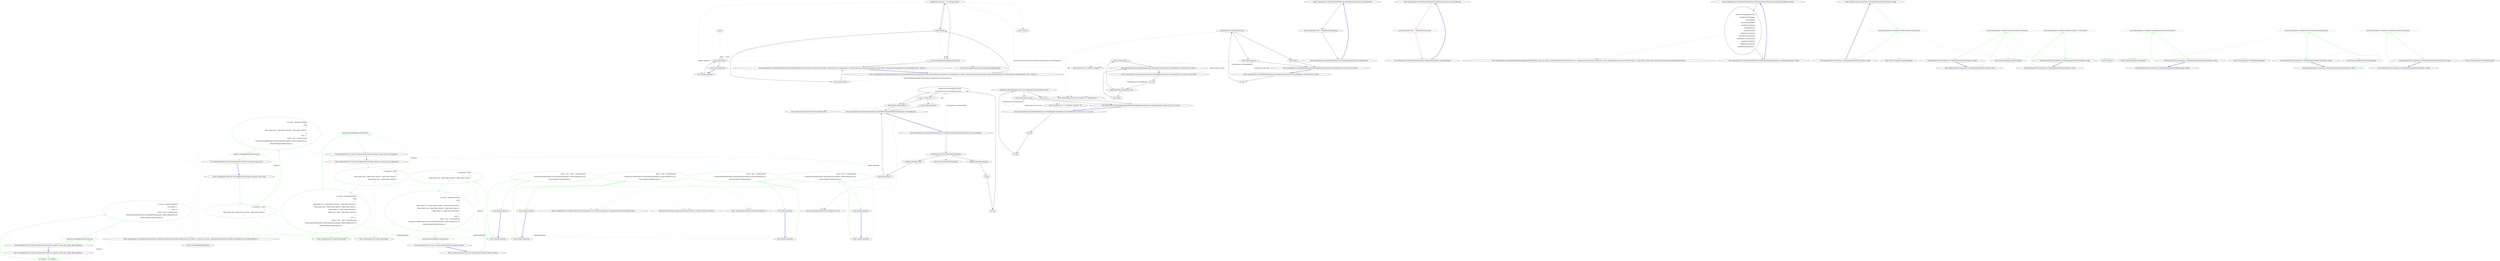 digraph  {
n58 [label=guard, span=""];
n0 [label="Entry CommandLine.Core.SpecificationExtensions.IsOption(CommandLine.Core.Specification)", span="11-11", cluster="CommandLine.Core.SpecificationExtensions.IsOption(CommandLine.Core.Specification)"];
n1 [label="return specification.Tag == SpecificationType.Option;", span="13-13", cluster="CommandLine.Core.SpecificationExtensions.IsOption(CommandLine.Core.Specification)"];
n2 [label="Exit CommandLine.Core.SpecificationExtensions.IsOption(CommandLine.Core.Specification)", span="11-11", cluster="CommandLine.Core.SpecificationExtensions.IsOption(CommandLine.Core.Specification)"];
n3 [label="Entry CommandLine.Core.SpecificationExtensions.IsValue(CommandLine.Core.Specification)", span="16-16", cluster="CommandLine.Core.SpecificationExtensions.IsValue(CommandLine.Core.Specification)"];
n4 [label="return specification.Tag == SpecificationType.Value;", span="18-18", cluster="CommandLine.Core.SpecificationExtensions.IsValue(CommandLine.Core.Specification)", color=red, community=0];
n5 [label="Exit CommandLine.Core.SpecificationExtensions.IsValue(CommandLine.Core.Specification)", span="16-16", cluster="CommandLine.Core.SpecificationExtensions.IsValue(CommandLine.Core.Specification)"];
n6 [label="Entry CommandLine.Core.SpecificationExtensions.WithLongName(CommandLine.Core.OptionSpecification, string)", span="21-21", cluster="CommandLine.Core.SpecificationExtensions.WithLongName(CommandLine.Core.OptionSpecification, string)"];
n7 [label="return new OptionSpecification(\r\n                specification.ShortName,\r\n                newLongName,\r\n                specification.Required,\r\n                specification.SetName,\r\n                specification.Min,\r\n                specification.Max,\r\n                specification.Separator,\r\n                specification.DefaultValue,\r\n                specification.ConversionType,\r\n                specification.HelpText,\r\n                specification.MetaValue,\r\n                specification.EnumValues);", span="23-35", cluster="CommandLine.Core.SpecificationExtensions.WithLongName(CommandLine.Core.OptionSpecification, string)"];
n8 [label="Exit CommandLine.Core.SpecificationExtensions.WithLongName(CommandLine.Core.OptionSpecification, string)", span="21-21", cluster="CommandLine.Core.SpecificationExtensions.WithLongName(CommandLine.Core.OptionSpecification, string)"];
n9 [label="Entry CommandLine.Core.OptionSpecification.OptionSpecification(string, string, bool, string, CommandLine.Infrastructure.Maybe<int>, CommandLine.Infrastructure.Maybe<int>, char, CommandLine.Infrastructure.Maybe<object>, System.Type, string, string, System.Collections.Generic.IEnumerable<string>)", span="17-17", cluster="CommandLine.Core.OptionSpecification.OptionSpecification(string, string, bool, string, CommandLine.Infrastructure.Maybe<int>, CommandLine.Infrastructure.Maybe<int>, char, CommandLine.Infrastructure.Maybe<object>, System.Type, string, string, System.Collections.Generic.IEnumerable<string>)"];
n10 [label="Entry CommandLine.Core.SpecificationExtensions.ThrowingValidate(System.Collections.Generic.IEnumerable<CommandLine.Core.Specification>, System.Collections.Generic.IEnumerable<System.Tuple<System.Func<CommandLine.Core.Specification, bool>, string>>)", span="38-38", cluster="CommandLine.Core.SpecificationExtensions.ThrowingValidate(System.Collections.Generic.IEnumerable<CommandLine.Core.Specification>, System.Collections.Generic.IEnumerable<System.Tuple<System.Func<CommandLine.Core.Specification, bool>, string>>)"];
n11 [label=guardsLookup, span="40-40", cluster="CommandLine.Core.SpecificationExtensions.ThrowingValidate(System.Collections.Generic.IEnumerable<CommandLine.Core.Specification>, System.Collections.Generic.IEnumerable<System.Tuple<System.Func<CommandLine.Core.Specification, bool>, string>>)"];
n12 [label="specifications.Any(spec => guard.Item1(spec))", span="42-42", cluster="CommandLine.Core.SpecificationExtensions.ThrowingValidate(System.Collections.Generic.IEnumerable<CommandLine.Core.Specification>, System.Collections.Generic.IEnumerable<System.Tuple<System.Func<CommandLine.Core.Specification, bool>, string>>)"];
n14 [label="return specifications;", span="48-48", cluster="CommandLine.Core.SpecificationExtensions.ThrowingValidate(System.Collections.Generic.IEnumerable<CommandLine.Core.Specification>, System.Collections.Generic.IEnumerable<System.Tuple<System.Func<CommandLine.Core.Specification, bool>, string>>)"];
n19 [label="guard.Item1(spec)", span="42-42", cluster="lambda expression"];
n13 [label="throw new ApplicationException(guard.Item2);", span="44-44", cluster="CommandLine.Core.SpecificationExtensions.ThrowingValidate(System.Collections.Generic.IEnumerable<CommandLine.Core.Specification>, System.Collections.Generic.IEnumerable<System.Tuple<System.Func<CommandLine.Core.Specification, bool>, string>>)"];
n16 [label="Entry Unk.Any", span="", cluster="Unk.Any"];
n18 [label="Entry lambda expression", span="42-42", cluster="lambda expression"];
n15 [label="Exit CommandLine.Core.SpecificationExtensions.ThrowingValidate(System.Collections.Generic.IEnumerable<CommandLine.Core.Specification>, System.Collections.Generic.IEnumerable<System.Tuple<System.Func<CommandLine.Core.Specification, bool>, string>>)", span="38-38", cluster="CommandLine.Core.SpecificationExtensions.ThrowingValidate(System.Collections.Generic.IEnumerable<CommandLine.Core.Specification>, System.Collections.Generic.IEnumerable<System.Tuple<System.Func<CommandLine.Core.Specification, bool>, string>>)"];
n17 [label="Entry System.ApplicationException.ApplicationException(string)", span="0-0", cluster="System.ApplicationException.ApplicationException(string)"];
n20 [label="Exit lambda expression", span="42-42", cluster="lambda expression"];
n21 [label="Entry System.Func<T, TResult>.Invoke(T)", span="0-0", cluster="System.Func<T, TResult>.Invoke(T)"];
n22 [label="Entry CommandLine.Core.SpecificationExtensions.CountOfMaxNumberOfValues(CommandLine.Core.Specification)", span="51-51", cluster="CommandLine.Core.SpecificationExtensions.CountOfMaxNumberOfValues(CommandLine.Core.Specification)"];
n23 [label="specification.ConversionType.ToDescriptorKind()", span="53-53", cluster="CommandLine.Core.SpecificationExtensions.CountOfMaxNumberOfValues(CommandLine.Core.Specification)"];
n29 [label="specification.Min.MatchJust(out min)\r\n                        && specification.Max.MatchJust(out max)", span="60-61", cluster="CommandLine.Core.SpecificationExtensions.CountOfMaxNumberOfValues(CommandLine.Core.Specification)"];
n24 [label="TypeDescriptorKind.Scalar", span="55-55", cluster="CommandLine.Core.SpecificationExtensions.CountOfMaxNumberOfValues(CommandLine.Core.Specification)"];
n26 [label="TypeDescriptorKind.Sequence", span="57-57", cluster="CommandLine.Core.SpecificationExtensions.CountOfMaxNumberOfValues(CommandLine.Core.Specification)"];
n34 [label="Entry System.Type.ToDescriptorKind()", span="22-22", cluster="System.Type.ToDescriptorKind()"];
n25 [label="return Maybe.Just(1);", span="56-56", cluster="CommandLine.Core.SpecificationExtensions.CountOfMaxNumberOfValues(CommandLine.Core.Specification)"];
n27 [label="int min", span="58-58", cluster="CommandLine.Core.SpecificationExtensions.CountOfMaxNumberOfValues(CommandLine.Core.Specification)"];
n28 [label="int max", span="59-59", cluster="CommandLine.Core.SpecificationExtensions.CountOfMaxNumberOfValues(CommandLine.Core.Specification)"];
n30 [label="min >= 0 && max >= 0", span="63-63", cluster="CommandLine.Core.SpecificationExtensions.CountOfMaxNumberOfValues(CommandLine.Core.Specification)"];
n32 [label="return Maybe.Nothing<int>();", span="71-71", cluster="CommandLine.Core.SpecificationExtensions.CountOfMaxNumberOfValues(CommandLine.Core.Specification)"];
n36 [label="Entry CommandLine.Infrastructure.Maybe<T>.MatchJust(out T)", span="31-31", cluster="CommandLine.Infrastructure.Maybe<T>.MatchJust(out T)"];
n31 [label="return Maybe.Just(max);", span="65-65", cluster="CommandLine.Core.SpecificationExtensions.CountOfMaxNumberOfValues(CommandLine.Core.Specification)"];
n33 [label="Exit CommandLine.Core.SpecificationExtensions.CountOfMaxNumberOfValues(CommandLine.Core.Specification)", span="51-51", cluster="CommandLine.Core.SpecificationExtensions.CountOfMaxNumberOfValues(CommandLine.Core.Specification)"];
n35 [label="Entry CommandLine.Infrastructure.Maybe.Just<T>(T)", span="68-68", cluster="CommandLine.Infrastructure.Maybe.Just<T>(T)"];
n37 [label="Entry CommandLine.Infrastructure.Maybe.Nothing<T>()", span="63-63", cluster="CommandLine.Infrastructure.Maybe.Nothing<T>()"];
n38 [label="Entry CommandLine.Core.SpecificationExtensions.HavingRange(CommandLine.Core.Specification, System.Func<int, int, bool>)", span="74-74", cluster="CommandLine.Core.SpecificationExtensions.HavingRange(CommandLine.Core.Specification, System.Func<int, int, bool>)"];
n39 [label="int min", span="76-76", cluster="CommandLine.Core.SpecificationExtensions.HavingRange(CommandLine.Core.Specification, System.Func<int, int, bool>)"];
n41 [label="specification.Min.MatchJust(out min) && specification.Max.MatchJust(out max)", span="78-78", cluster="CommandLine.Core.SpecificationExtensions.HavingRange(CommandLine.Core.Specification, System.Func<int, int, bool>)"];
n42 [label="return predicate(min, max);", span="80-80", cluster="CommandLine.Core.SpecificationExtensions.HavingRange(CommandLine.Core.Specification, System.Func<int, int, bool>)"];
n40 [label="int max", span="77-77", cluster="CommandLine.Core.SpecificationExtensions.HavingRange(CommandLine.Core.Specification, System.Func<int, int, bool>)"];
n43 [label="return false;", span="82-82", cluster="CommandLine.Core.SpecificationExtensions.HavingRange(CommandLine.Core.Specification, System.Func<int, int, bool>)"];
n44 [label="Exit CommandLine.Core.SpecificationExtensions.HavingRange(CommandLine.Core.Specification, System.Func<int, int, bool>)", span="74-74", cluster="CommandLine.Core.SpecificationExtensions.HavingRange(CommandLine.Core.Specification, System.Func<int, int, bool>)"];
n45 [label="Entry System.Func<T1, T2, TResult>.Invoke(T1, T2)", span="0-0", cluster="System.Func<T1, T2, TResult>.Invoke(T1, T2)"];
n46 [label="Entry CommandLine.Core.SpecificationExtensions.HavingMin(CommandLine.Core.Specification, System.Func<int, bool>)", span="85-85", cluster="CommandLine.Core.SpecificationExtensions.HavingMin(CommandLine.Core.Specification, System.Func<int, bool>)"];
n47 [label="int min", span="87-87", cluster="CommandLine.Core.SpecificationExtensions.HavingMin(CommandLine.Core.Specification, System.Func<int, bool>)"];
n48 [label="specification.Min.MatchJust(out min)", span="88-88", cluster="CommandLine.Core.SpecificationExtensions.HavingMin(CommandLine.Core.Specification, System.Func<int, bool>)"];
n49 [label="return predicate(min);", span="90-90", cluster="CommandLine.Core.SpecificationExtensions.HavingMin(CommandLine.Core.Specification, System.Func<int, bool>)"];
n50 [label="return false;", span="92-92", cluster="CommandLine.Core.SpecificationExtensions.HavingMin(CommandLine.Core.Specification, System.Func<int, bool>)"];
n51 [label="Exit CommandLine.Core.SpecificationExtensions.HavingMin(CommandLine.Core.Specification, System.Func<int, bool>)", span="85-85", cluster="CommandLine.Core.SpecificationExtensions.HavingMin(CommandLine.Core.Specification, System.Func<int, bool>)"];
n52 [label="Entry CommandLine.Core.SpecificationExtensions.HavingMax(CommandLine.Core.Specification, System.Func<int, bool>)", span="95-95", cluster="CommandLine.Core.SpecificationExtensions.HavingMax(CommandLine.Core.Specification, System.Func<int, bool>)"];
n53 [label="int max", span="97-97", cluster="CommandLine.Core.SpecificationExtensions.HavingMax(CommandLine.Core.Specification, System.Func<int, bool>)"];
n54 [label="specification.Max.MatchJust(out max)", span="98-98", cluster="CommandLine.Core.SpecificationExtensions.HavingMax(CommandLine.Core.Specification, System.Func<int, bool>)"];
n55 [label="return predicate(max);", span="100-100", cluster="CommandLine.Core.SpecificationExtensions.HavingMax(CommandLine.Core.Specification, System.Func<int, bool>)"];
n56 [label="return false;", span="102-102", cluster="CommandLine.Core.SpecificationExtensions.HavingMax(CommandLine.Core.Specification, System.Func<int, bool>)"];
n57 [label="Exit CommandLine.Core.SpecificationExtensions.HavingMax(CommandLine.Core.Specification, System.Func<int, bool>)", span="95-95", cluster="CommandLine.Core.SpecificationExtensions.HavingMax(CommandLine.Core.Specification, System.Func<int, bool>)"];
m1_32 [label="Entry CommandLine.Tests.Unit.Core.SequenceTests.Partition_sequence_values_only()", span="76-76", cluster="CommandLine.Tests.Unit.Core.SequenceTests.Partition_sequence_values_only()", file="DateHumanizeTests.cs"];
m1_33 [label="var expected = new[]\r\n                {\r\n                    Token.Name(''seq''), Token.Value(''seqval0''), Token.Value(''seqval1'')\r\n                }", span="78-81", cluster="CommandLine.Tests.Unit.Core.SequenceTests.Partition_sequence_values_only()", file="DateHumanizeTests.cs", color=green, community=0];
m1_34 [label="var result = Sequence.Partition(\r\n                new[]\r\n                    {\r\n                        Token.Name(''seq''), Token.Value(''seqval0''), Token.Value(''seqval1'')\r\n                    },\r\n                name =>\r\n                    new[] { ''seq'' }.Contains(name)\r\n                        ? Maybe.Just(TypeDescriptor.Create(TargetType.Sequence, Maybe.Nothing<int>()))\r\n                        : Maybe.Nothing<TypeDescriptor>())", span="83-91", cluster="CommandLine.Tests.Unit.Core.SequenceTests.Partition_sequence_values_only()", file="DateHumanizeTests.cs", color=green, community=0];
m1_35 [label="expected.ShouldAllBeEquivalentTo(result)", span="93-93", cluster="CommandLine.Tests.Unit.Core.SequenceTests.Partition_sequence_values_only()", file="DateHumanizeTests.cs", color=green, community=0];
m1_36 [label="Exit CommandLine.Tests.Unit.Core.SequenceTests.Partition_sequence_values_only()", span="76-76", cluster="CommandLine.Tests.Unit.Core.SequenceTests.Partition_sequence_values_only()", file="DateHumanizeTests.cs"];
m1_10 [label="Entry System.Collections.Generic.IEnumerable<TSource>.Contains<TSource>(TSource)", span="0-0", cluster="System.Collections.Generic.IEnumerable<TSource>.Contains<TSource>(TSource)", file="DateHumanizeTests.cs"];
m1_19 [label="Entry CommandLine.Core.Token.Name(string)", span="19-19", cluster="CommandLine.Core.Token.Name(string)", file="DateHumanizeTests.cs"];
m1_12 [label="Entry CommandLine.Core.TypeDescriptor.Create(CommandLine.Core.TypeDescriptorKind, CommandLine.Infrastructure.Maybe<int>)", span="36-36", cluster="CommandLine.Core.TypeDescriptor.Create(CommandLine.Core.TypeDescriptorKind, CommandLine.Infrastructure.Maybe<int>)", file="DateHumanizeTests.cs"];
m1_5 [label="Entry CommandLine.Core.Sequence.Partition(System.Collections.Generic.IEnumerable<CommandLine.Core.Token>, System.Func<string, CommandLine.Infrastructure.Maybe<CommandLine.Core.TypeDescriptor>>)", span="11-11", cluster="CommandLine.Core.Sequence.Partition(System.Collections.Generic.IEnumerable<CommandLine.Core.Token>, System.Func<string, CommandLine.Infrastructure.Maybe<CommandLine.Core.TypeDescriptor>>)", file="DateHumanizeTests.cs"];
m1_11 [label="Entry CommandLine.Infrastructure.Maybe.Nothing<T>()", span="63-63", cluster="CommandLine.Infrastructure.Maybe.Nothing<T>()", file="DateHumanizeTests.cs"];
m1_14 [label="Entry CommandLine.Tests.Unit.Core.SequenceTests.Partition_sequence_values()", span="28-28", cluster="CommandLine.Tests.Unit.Core.SequenceTests.Partition_sequence_values()", file="DateHumanizeTests.cs"];
m1_15 [label="var expected = new[]\r\n                {\r\n                    Token.Name(''seq''), Token.Value(''seqval0''), Token.Value(''seqval1'')\r\n                }", span="30-33", cluster="CommandLine.Tests.Unit.Core.SequenceTests.Partition_sequence_values()", file="DateHumanizeTests.cs", color=green, community=0];
m1_16 [label="var result = Sequence.Partition(\r\n                new[]\r\n                    {\r\n                        Token.Name(''str''), Token.Value(''strvalue''), Token.Value(''freevalue''),\r\n                        Token.Name(''seq''), Token.Value(''seqval0''), Token.Value(''seqval1''),\r\n                        Token.Name(''x''), Token.Value(''freevalue2'')\r\n                    },\r\n                name =>\r\n                    new[] { ''seq'' }.Contains(name)\r\n                        ? Maybe.Just(TypeDescriptor.Create(TargetType.Sequence, Maybe.Nothing<int>()))\r\n                        : Maybe.Nothing<TypeDescriptor>())", span="35-45", cluster="CommandLine.Tests.Unit.Core.SequenceTests.Partition_sequence_values()", file="DateHumanizeTests.cs", color=green, community=0];
m1_17 [label="expected.ShouldAllBeEquivalentTo(result)", span="47-47", cluster="CommandLine.Tests.Unit.Core.SequenceTests.Partition_sequence_values()", file="DateHumanizeTests.cs", color=green, community=0];
m1_18 [label="Exit CommandLine.Tests.Unit.Core.SequenceTests.Partition_sequence_values()", span="28-28", cluster="CommandLine.Tests.Unit.Core.SequenceTests.Partition_sequence_values()", file="DateHumanizeTests.cs"];
m1_0 [label="Entry CommandLine.Tests.Unit.Core.SequenceTests.Partition_sequence_values_from_empty_token_sequence()", span="13-13", cluster="CommandLine.Tests.Unit.Core.SequenceTests.Partition_sequence_values_from_empty_token_sequence()", file="DateHumanizeTests.cs"];
m1_1 [label="var expected = new Token[] { }", span="15-15", cluster="CommandLine.Tests.Unit.Core.SequenceTests.Partition_sequence_values_from_empty_token_sequence()", file="DateHumanizeTests.cs", color=green, community=0];
m1_2 [label="var result = Sequence.Partition(\r\n                new Token[] { },\r\n                name =>\r\n                    new[] { ''seq'' }.Contains(name)\r\n                        ? Maybe.Just(TypeDescriptor.Create(TargetType.Sequence, Maybe.Nothing<int>()))\r\n                        : Maybe.Nothing<TypeDescriptor>())", span="17-22", cluster="CommandLine.Tests.Unit.Core.SequenceTests.Partition_sequence_values_from_empty_token_sequence()", file="DateHumanizeTests.cs", color=green, community=0];
m1_3 [label="expected.ShouldAllBeEquivalentTo(result)", span="24-24", cluster="CommandLine.Tests.Unit.Core.SequenceTests.Partition_sequence_values_from_empty_token_sequence()", file="DateHumanizeTests.cs", color=green, community=0];
m1_4 [label="Exit CommandLine.Tests.Unit.Core.SequenceTests.Partition_sequence_values_from_empty_token_sequence()", span="13-13", cluster="CommandLine.Tests.Unit.Core.SequenceTests.Partition_sequence_values_from_empty_token_sequence()", file="DateHumanizeTests.cs"];
m1_24 [label="Entry CommandLine.Tests.Unit.Core.SequenceTests.Partition_sequence_values_from_two_sequneces()", span="51-51", cluster="CommandLine.Tests.Unit.Core.SequenceTests.Partition_sequence_values_from_two_sequneces()", file="DateHumanizeTests.cs"];
m1_25 [label="var expected = new[]\r\n                {\r\n                    Token.Name(''seq''), Token.Value(''seqval0''), Token.Value(''seqval1''),\r\n                    Token.Name(''seqb''), Token.Value(''seqbval0'')\r\n                }", span="53-57", cluster="CommandLine.Tests.Unit.Core.SequenceTests.Partition_sequence_values_from_two_sequneces()", file="DateHumanizeTests.cs", color=green, community=0];
m1_26 [label="var result = Sequence.Partition(\r\n                new[]\r\n                    {\r\n                        Token.Name(''str''), Token.Value(''strvalue''), Token.Value(''freevalue''),\r\n                        Token.Name(''seq''), Token.Value(''seqval0''), Token.Value(''seqval1''),\r\n                        Token.Name(''x''), Token.Value(''freevalue2''),\r\n                        Token.Name(''seqb''), Token.Value(''seqbval0'')\r\n                    },\r\n                name =>\r\n                    new[] { ''seq'', ''seqb'' }.Contains(name)\r\n                        ? Maybe.Just(TypeDescriptor.Create(TargetType.Sequence, Maybe.Nothing<int>()))\r\n                        : Maybe.Nothing<TypeDescriptor>())", span="59-70", cluster="CommandLine.Tests.Unit.Core.SequenceTests.Partition_sequence_values_from_two_sequneces()", file="DateHumanizeTests.cs", color=green, community=0];
m1_27 [label="expected.ShouldAllBeEquivalentTo(result)", span="72-72", cluster="CommandLine.Tests.Unit.Core.SequenceTests.Partition_sequence_values_from_two_sequneces()", file="DateHumanizeTests.cs", color=green, community=0];
m1_28 [label="Exit CommandLine.Tests.Unit.Core.SequenceTests.Partition_sequence_values_from_two_sequneces()", span="51-51", cluster="CommandLine.Tests.Unit.Core.SequenceTests.Partition_sequence_values_from_two_sequneces()", file="DateHumanizeTests.cs"];
m1_37 [label="Entry lambda expression", span="88-91", cluster="lambda expression", file="DateHumanizeTests.cs"];
m1_7 [label="Entry lambda expression", span="19-22", cluster="lambda expression", file="DateHumanizeTests.cs"];
m1_8 [label="new[] { ''seq'' }.Contains(name)\r\n                        ? Maybe.Just(TypeDescriptor.Create(TargetType.Sequence, Maybe.Nothing<int>()))\r\n                        : Maybe.Nothing<TypeDescriptor>()", span="20-22", cluster="lambda expression", file="DateHumanizeTests.cs", color=green, community=0];
m1_9 [label="Exit lambda expression", span="19-22", cluster="lambda expression", file="DateHumanizeTests.cs"];
m1_21 [label="Entry lambda expression", span="42-45", cluster="lambda expression", file="DateHumanizeTests.cs"];
m1_22 [label="new[] { ''seq'' }.Contains(name)\r\n                        ? Maybe.Just(TypeDescriptor.Create(TargetType.Sequence, Maybe.Nothing<int>()))\r\n                        : Maybe.Nothing<TypeDescriptor>()", span="43-45", cluster="lambda expression", file="DateHumanizeTests.cs", color=green, community=0];
m1_23 [label="Exit lambda expression", span="42-45", cluster="lambda expression", file="DateHumanizeTests.cs"];
m1_29 [label="Entry lambda expression", span="67-70", cluster="lambda expression", file="DateHumanizeTests.cs"];
m1_30 [label="new[] { ''seq'', ''seqb'' }.Contains(name)\r\n                        ? Maybe.Just(TypeDescriptor.Create(TargetType.Sequence, Maybe.Nothing<int>()))\r\n                        : Maybe.Nothing<TypeDescriptor>()", span="68-70", cluster="lambda expression", file="DateHumanizeTests.cs", color=green, community=0];
m1_31 [label="Exit lambda expression", span="67-70", cluster="lambda expression", file="DateHumanizeTests.cs"];
m1_38 [label="new[] { ''seq'' }.Contains(name)\r\n                        ? Maybe.Just(TypeDescriptor.Create(TargetType.Sequence, Maybe.Nothing<int>()))\r\n                        : Maybe.Nothing<TypeDescriptor>()", span="89-91", cluster="lambda expression", file="DateHumanizeTests.cs", color=green, community=0];
m1_39 [label="Exit lambda expression", span="88-91", cluster="lambda expression", file="DateHumanizeTests.cs"];
m1_20 [label="Entry CommandLine.Core.Token.Value(string)", span="24-24", cluster="CommandLine.Core.Token.Value(string)", file="DateHumanizeTests.cs"];
m1_6 [label="Entry Unk.ShouldAllBeEquivalentTo", span="", cluster="Unk.ShouldAllBeEquivalentTo", file="DateHumanizeTests.cs"];
m2_16 [label="Entry Humanizer.Tests.Localisation.cs.TimeSpanHumanizeTests.Hours(int, string)", span="60-60", cluster="Humanizer.Tests.Localisation.cs.TimeSpanHumanizeTests.Hours(int, string)", file="TimeSpanHumanizeTests.cs"];
m2_17 [label="Assert.Equal(expected, TimeSpan.FromHours(number).Humanize())", span="62-62", cluster="Humanizer.Tests.Localisation.cs.TimeSpanHumanizeTests.Hours(int, string)", color=green, community=0, file="TimeSpanHumanizeTests.cs"];
m2_18 [label="Exit Humanizer.Tests.Localisation.cs.TimeSpanHumanizeTests.Hours(int, string)", span="60-60", cluster="Humanizer.Tests.Localisation.cs.TimeSpanHumanizeTests.Hours(int, string)", file="TimeSpanHumanizeTests.cs"];
m2_23 [label="Entry System.TimeSpan.FromDays(double)", span="0-0", cluster="System.TimeSpan.FromDays(double)", file="TimeSpanHumanizeTests.cs"];
m2_6 [label="Entry System.TimeSpan.Humanize(int)", span="18-18", cluster="System.TimeSpan.Humanize(int)", file="TimeSpanHumanizeTests.cs"];
m2_15 [label="Entry System.TimeSpan.FromMinutes(double)", span="0-0", cluster="System.TimeSpan.FromMinutes(double)", file="TimeSpanHumanizeTests.cs"];
m2_5 [label="Entry System.TimeSpan.FromMilliseconds(double)", span="0-0", cluster="System.TimeSpan.FromMilliseconds(double)", file="TimeSpanHumanizeTests.cs"];
m2_7 [label="Entry Unk.Equal", span="", cluster="Unk.Equal", file="TimeSpanHumanizeTests.cs"];
m2_11 [label="Entry System.TimeSpan.FromSeconds(double)", span="0-0", cluster="System.TimeSpan.FromSeconds(double)", file="TimeSpanHumanizeTests.cs"];
m2_19 [label="Entry System.TimeSpan.FromHours(double)", span="0-0", cluster="System.TimeSpan.FromHours(double)", file="TimeSpanHumanizeTests.cs"];
m2_20 [label="Entry Humanizer.Tests.Localisation.cs.TimeSpanHumanizeTests.Days(int, string)", span="72-72", cluster="Humanizer.Tests.Localisation.cs.TimeSpanHumanizeTests.Days(int, string)", file="TimeSpanHumanizeTests.cs"];
m2_21 [label="Assert.Equal(expected, TimeSpan.FromDays(number).Humanize())", span="74-74", cluster="Humanizer.Tests.Localisation.cs.TimeSpanHumanizeTests.Days(int, string)", color=green, community=0, file="TimeSpanHumanizeTests.cs"];
m2_22 [label="Exit Humanizer.Tests.Localisation.cs.TimeSpanHumanizeTests.Days(int, string)", span="72-72", cluster="Humanizer.Tests.Localisation.cs.TimeSpanHumanizeTests.Days(int, string)", file="TimeSpanHumanizeTests.cs"];
m2_2 [label="Entry Humanizer.Tests.Localisation.cs.TimeSpanHumanizeTests.Miliseconds(int, string)", span="21-21", cluster="Humanizer.Tests.Localisation.cs.TimeSpanHumanizeTests.Miliseconds(int, string)", file="TimeSpanHumanizeTests.cs"];
m2_3 [label="Assert.Equal(expected, TimeSpan.FromMilliseconds(number).Humanize())", span="23-23", cluster="Humanizer.Tests.Localisation.cs.TimeSpanHumanizeTests.Miliseconds(int, string)", color=green, community=0, file="TimeSpanHumanizeTests.cs"];
m2_4 [label="Exit Humanizer.Tests.Localisation.cs.TimeSpanHumanizeTests.Miliseconds(int, string)", span="21-21", cluster="Humanizer.Tests.Localisation.cs.TimeSpanHumanizeTests.Miliseconds(int, string)", file="TimeSpanHumanizeTests.cs"];
m2_8 [label="Entry Humanizer.Tests.Localisation.cs.TimeSpanHumanizeTests.Seconds(int, string)", span="34-34", cluster="Humanizer.Tests.Localisation.cs.TimeSpanHumanizeTests.Seconds(int, string)", file="TimeSpanHumanizeTests.cs"];
m2_9 [label="Assert.Equal(expected, TimeSpan.FromSeconds(number).Humanize())", span="36-36", cluster="Humanizer.Tests.Localisation.cs.TimeSpanHumanizeTests.Seconds(int, string)", color=green, community=0, file="TimeSpanHumanizeTests.cs"];
m2_10 [label="Exit Humanizer.Tests.Localisation.cs.TimeSpanHumanizeTests.Seconds(int, string)", span="34-34", cluster="Humanizer.Tests.Localisation.cs.TimeSpanHumanizeTests.Seconds(int, string)", file="TimeSpanHumanizeTests.cs"];
m2_12 [label="Entry Humanizer.Tests.Localisation.cs.TimeSpanHumanizeTests.Minutes(int, string)", span="47-47", cluster="Humanizer.Tests.Localisation.cs.TimeSpanHumanizeTests.Minutes(int, string)", file="TimeSpanHumanizeTests.cs"];
m2_13 [label="Assert.Equal(expected, TimeSpan.FromMinutes(number).Humanize())", span="49-49", cluster="Humanizer.Tests.Localisation.cs.TimeSpanHumanizeTests.Minutes(int, string)", color=green, community=0, file="TimeSpanHumanizeTests.cs"];
m2_14 [label="Exit Humanizer.Tests.Localisation.cs.TimeSpanHumanizeTests.Minutes(int, string)", span="47-47", cluster="Humanizer.Tests.Localisation.cs.TimeSpanHumanizeTests.Minutes(int, string)", file="TimeSpanHumanizeTests.cs"];
m2_24 [label="Entry Humanizer.Tests.Localisation.cs.TimeSpanHumanizeTests.Weeks(int, string)", span="84-84", cluster="Humanizer.Tests.Localisation.cs.TimeSpanHumanizeTests.Weeks(int, string)", file="TimeSpanHumanizeTests.cs"];
m2_25 [label="Assert.Equal(expected, TimeSpan.FromDays(number * 7).Humanize())", span="86-86", cluster="Humanizer.Tests.Localisation.cs.TimeSpanHumanizeTests.Weeks(int, string)", color=green, community=0, file="TimeSpanHumanizeTests.cs"];
m2_26 [label="Exit Humanizer.Tests.Localisation.cs.TimeSpanHumanizeTests.Weeks(int, string)", span="84-84", cluster="Humanizer.Tests.Localisation.cs.TimeSpanHumanizeTests.Weeks(int, string)", file="TimeSpanHumanizeTests.cs"];
n58 -> n19  [key=1, style=dashed, color=darkseagreen4, label=guard];
n0 -> n1  [key=0, style=solid];
n1 -> n2  [key=0, style=solid];
n2 -> n0  [key=0, style=bold, color=blue];
n3 -> n4  [key=0, style=solid, color=red];
n4 -> n5  [key=0, style=solid, color=red];
n5 -> n3  [key=0, style=bold, color=blue];
n6 -> n7  [key=0, style=solid];
n7 -> n8  [key=0, style=solid];
n7 -> n9  [key=2, style=dotted];
n8 -> n6  [key=0, style=bold, color=blue];
n10 -> n11  [key=0, style=solid];
n10 -> n12  [key=1, style=dashed, color=darkseagreen4, label="System.Collections.Generic.IEnumerable<CommandLine.Core.Specification>"];
n10 -> n14  [key=1, style=dashed, color=darkseagreen4, label="System.Collections.Generic.IEnumerable<CommandLine.Core.Specification>"];
n11 -> n12  [key=0, style=solid];
n11 -> n14  [key=0, style=solid];
n11 -> n19  [key=1, style=dashed, color=darkseagreen4, label=guard];
n11 -> n13  [key=1, style=dashed, color=darkseagreen4, label=guard];
n12 -> n13  [key=0, style=solid];
n12 -> n11  [key=0, style=solid];
n12 -> n16  [key=2, style=dotted];
n12 -> n18  [key=1, style=dashed, color=darkseagreen4, label="lambda expression"];
n14 -> n15  [key=0, style=solid];
n19 -> n20  [key=0, style=solid];
n19 -> n21  [key=2, style=dotted];
n13 -> n15  [key=0, style=solid];
n13 -> n17  [key=2, style=dotted];
n18 -> n19  [key=0, style=solid];
n15 -> n10  [key=0, style=bold, color=blue];
n20 -> n18  [key=0, style=bold, color=blue];
n22 -> n23  [key=0, style=solid];
n22 -> n29  [key=1, style=dashed, color=darkseagreen4, label="CommandLine.Core.Specification"];
n23 -> n24  [key=0, style=solid];
n23 -> n26  [key=0, style=solid];
n23 -> n34  [key=2, style=dotted];
n29 -> n30  [key=0, style=solid];
n29 -> n32  [key=0, style=solid];
n29 -> n36  [key=2, style=dotted];
n29 -> n31  [key=1, style=dashed, color=darkseagreen4, label=max];
n24 -> n25  [key=0, style=solid];
n26 -> n27  [key=0, style=solid];
n25 -> n33  [key=0, style=solid];
n25 -> n35  [key=2, style=dotted];
n27 -> n28  [key=0, style=solid];
n28 -> n29  [key=0, style=solid];
n30 -> n31  [key=0, style=solid];
n30 -> n32  [key=0, style=solid];
n32 -> n33  [key=0, style=solid];
n32 -> n37  [key=2, style=dotted];
n31 -> n33  [key=0, style=solid];
n31 -> n35  [key=2, style=dotted];
n33 -> n22  [key=0, style=bold, color=blue];
n38 -> n39  [key=0, style=solid];
n38 -> n41  [key=1, style=dashed, color=darkseagreen4, label="CommandLine.Core.Specification"];
n38 -> n42  [key=1, style=dashed, color=darkseagreen4, label="System.Func<int, int, bool>"];
n39 -> n40  [key=0, style=solid];
n41 -> n42  [key=0, style=solid];
n41 -> n43  [key=0, style=solid];
n41 -> n36  [key=2, style=dotted];
n42 -> n44  [key=0, style=solid];
n42 -> n45  [key=2, style=dotted];
n40 -> n41  [key=0, style=solid];
n43 -> n44  [key=0, style=solid];
n44 -> n38  [key=0, style=bold, color=blue];
n46 -> n47  [key=0, style=solid];
n46 -> n48  [key=1, style=dashed, color=darkseagreen4, label="CommandLine.Core.Specification"];
n46 -> n49  [key=1, style=dashed, color=darkseagreen4, label="System.Func<int, bool>"];
n47 -> n48  [key=0, style=solid];
n48 -> n49  [key=0, style=solid];
n48 -> n50  [key=0, style=solid];
n48 -> n36  [key=2, style=dotted];
n49 -> n51  [key=0, style=solid];
n49 -> n21  [key=2, style=dotted];
n50 -> n51  [key=0, style=solid];
n51 -> n46  [key=0, style=bold, color=blue];
n52 -> n53  [key=0, style=solid];
n52 -> n54  [key=1, style=dashed, color=darkseagreen4, label="CommandLine.Core.Specification"];
n52 -> n55  [key=1, style=dashed, color=darkseagreen4, label="System.Func<int, bool>"];
n53 -> n54  [key=0, style=solid];
n54 -> n55  [key=0, style=solid];
n54 -> n56  [key=0, style=solid];
n54 -> n36  [key=2, style=dotted];
n55 -> n57  [key=0, style=solid];
n55 -> n21  [key=2, style=dotted];
n56 -> n57  [key=0, style=solid];
n57 -> n52  [key=0, style=bold, color=blue];
m1_32 -> m1_33  [key=0, style=solid, color=green];
m1_33 -> m1_34  [key=0, style=solid, color=green];
m1_33 -> m1_19  [key=2, style=dotted, color=green];
m1_33 -> m1_20  [key=2, style=dotted, color=green];
m1_33 -> m1_35  [key=1, style=dashed, color=green, label=expected];
m1_34 -> m1_35  [key=0, style=solid, color=green];
m1_34 -> m1_19  [key=2, style=dotted, color=green];
m1_34 -> m1_20  [key=2, style=dotted, color=green];
m1_34 -> m1_5  [key=2, style=dotted, color=green];
m1_34 -> m1_37  [key=1, style=dashed, color=green, label="lambda expression"];
m1_35 -> m1_36  [key=0, style=solid, color=green];
m1_35 -> m1_6  [key=2, style=dotted, color=green];
m1_36 -> m1_32  [key=0, style=bold, color=blue];
m1_14 -> m1_15  [key=0, style=solid, color=green];
m1_15 -> m1_16  [key=0, style=solid, color=green];
m1_15 -> m1_19  [key=2, style=dotted, color=green];
m1_15 -> m1_20  [key=2, style=dotted, color=green];
m1_15 -> m1_17  [key=1, style=dashed, color=green, label=expected];
m1_16 -> m1_17  [key=0, style=solid, color=green];
m1_16 -> m1_19  [key=2, style=dotted, color=green];
m1_16 -> m1_20  [key=2, style=dotted, color=green];
m1_16 -> m1_5  [key=2, style=dotted, color=green];
m1_16 -> m1_21  [key=1, style=dashed, color=green, label="lambda expression"];
m1_17 -> m1_18  [key=0, style=solid, color=green];
m1_17 -> m1_6  [key=2, style=dotted, color=green];
m1_18 -> m1_14  [key=0, style=bold, color=blue];
m1_0 -> m1_1  [key=0, style=solid, color=green];
m1_1 -> m1_2  [key=0, style=solid, color=green];
m1_1 -> m1_3  [key=1, style=dashed, color=green, label=expected];
m1_2 -> m1_3  [key=0, style=solid, color=green];
m1_2 -> m1_5  [key=2, style=dotted, color=green];
m1_2 -> m1_7  [key=1, style=dashed, color=green, label="lambda expression"];
m1_3 -> m1_4  [key=0, style=solid, color=green];
m1_3 -> m1_6  [key=2, style=dotted, color=green];
m1_4 -> m1_0  [key=0, style=bold, color=blue];
m1_24 -> m1_25  [key=0, style=solid, color=green];
m1_25 -> m1_26  [key=0, style=solid, color=green];
m1_25 -> m1_19  [key=2, style=dotted, color=green];
m1_25 -> m1_20  [key=2, style=dotted, color=green];
m1_25 -> m1_27  [key=1, style=dashed, color=green, label=expected];
m1_26 -> m1_27  [key=0, style=solid, color=green];
m1_26 -> m1_19  [key=2, style=dotted, color=green];
m1_26 -> m1_20  [key=2, style=dotted, color=green];
m1_26 -> m1_5  [key=2, style=dotted, color=green];
m1_26 -> m1_29  [key=1, style=dashed, color=green, label="lambda expression"];
m1_27 -> m1_28  [key=0, style=solid, color=green];
m1_27 -> m1_6  [key=2, style=dotted, color=green];
m1_28 -> m1_24  [key=0, style=bold, color=blue];
m1_37 -> m1_38  [key=0, style=solid, color=green];
m1_7 -> m1_8  [key=0, style=solid, color=green];
m1_8 -> m1_9  [key=0, style=solid, color=green];
m1_8 -> m1_10  [key=2, style=dotted, color=green];
m1_8 -> m1_11  [key=2, style=dotted, color=green];
m1_8 -> m1_12  [key=2, style=dotted, color=green];
m1_8 -> n35  [key=2, style=dotted, color=green];
m1_9 -> m1_7  [key=0, style=bold, color=blue];
m1_21 -> m1_22  [key=0, style=solid, color=green];
m1_22 -> m1_23  [key=0, style=solid, color=green];
m1_22 -> m1_10  [key=2, style=dotted, color=green];
m1_22 -> m1_11  [key=2, style=dotted, color=green];
m1_22 -> m1_12  [key=2, style=dotted, color=green];
m1_22 -> n35  [key=2, style=dotted, color=green];
m1_23 -> m1_21  [key=0, style=bold, color=blue];
m1_29 -> m1_30  [key=0, style=solid, color=green];
m1_30 -> m1_31  [key=0, style=solid, color=green];
m1_30 -> m1_10  [key=2, style=dotted, color=green];
m1_30 -> m1_11  [key=2, style=dotted, color=green];
m1_30 -> m1_12  [key=2, style=dotted, color=green];
m1_30 -> n35  [key=2, style=dotted, color=green];
m1_31 -> m1_29  [key=0, style=bold, color=blue];
m1_38 -> m1_39  [key=0, style=solid, color=green];
m1_38 -> m1_10  [key=2, style=dotted, color=green];
m1_38 -> m1_11  [key=2, style=dotted, color=green];
m1_38 -> m1_12  [key=2, style=dotted, color=green];
m1_38 -> n35  [key=2, style=dotted, color=green];
m1_39 -> m1_37  [key=0, style=bold, color=blue];
m2_16 -> m2_17  [key=0, style=solid, color=green];
m2_17 -> m2_18  [key=0, style=solid, color=green];
m2_17 -> m2_19  [key=2, style=dotted, color=green];
m2_17 -> m2_6  [key=2, style=dotted, color=green];
m2_17 -> m2_7  [key=2, style=dotted, color=green];
m2_18 -> m2_16  [key=0, style=bold, color=blue];
m2_20 -> m2_21  [key=0, style=solid, color=green];
m2_21 -> m2_22  [key=0, style=solid, color=green];
m2_21 -> m2_23  [key=2, style=dotted, color=green];
m2_21 -> m2_6  [key=2, style=dotted, color=green];
m2_21 -> m2_7  [key=2, style=dotted, color=green];
m2_22 -> m2_20  [key=0, style=bold, color=blue];
m2_2 -> m2_3  [key=0, style=solid, color=green];
m2_3 -> m2_4  [key=0, style=solid, color=green];
m2_3 -> m2_5  [key=2, style=dotted, color=green];
m2_3 -> m2_6  [key=2, style=dotted, color=green];
m2_3 -> m2_7  [key=2, style=dotted, color=green];
m2_4 -> m2_2  [key=0, style=bold, color=blue];
m2_8 -> m2_9  [key=0, style=solid, color=green];
m2_9 -> m2_10  [key=0, style=solid, color=green];
m2_9 -> m2_11  [key=2, style=dotted, color=green];
m2_9 -> m2_6  [key=2, style=dotted, color=green];
m2_9 -> m2_7  [key=2, style=dotted, color=green];
m2_10 -> m2_8  [key=0, style=bold, color=blue];
m2_12 -> m2_13  [key=0, style=solid, color=green];
m2_13 -> m2_14  [key=0, style=solid, color=green];
m2_13 -> m2_15  [key=2, style=dotted, color=green];
m2_13 -> m2_6  [key=2, style=dotted, color=green];
m2_13 -> m2_7  [key=2, style=dotted, color=green];
m2_14 -> m2_12  [key=0, style=bold, color=blue];
m2_24 -> m2_25  [key=0, style=solid, color=green];
m2_25 -> m2_26  [key=0, style=solid, color=green];
m2_25 -> m2_23  [key=2, style=dotted, color=green];
m2_25 -> m2_6  [key=2, style=dotted, color=green];
m2_25 -> m2_7  [key=2, style=dotted, color=green];
m2_26 -> m2_24  [key=0, style=bold, color=blue];
}
